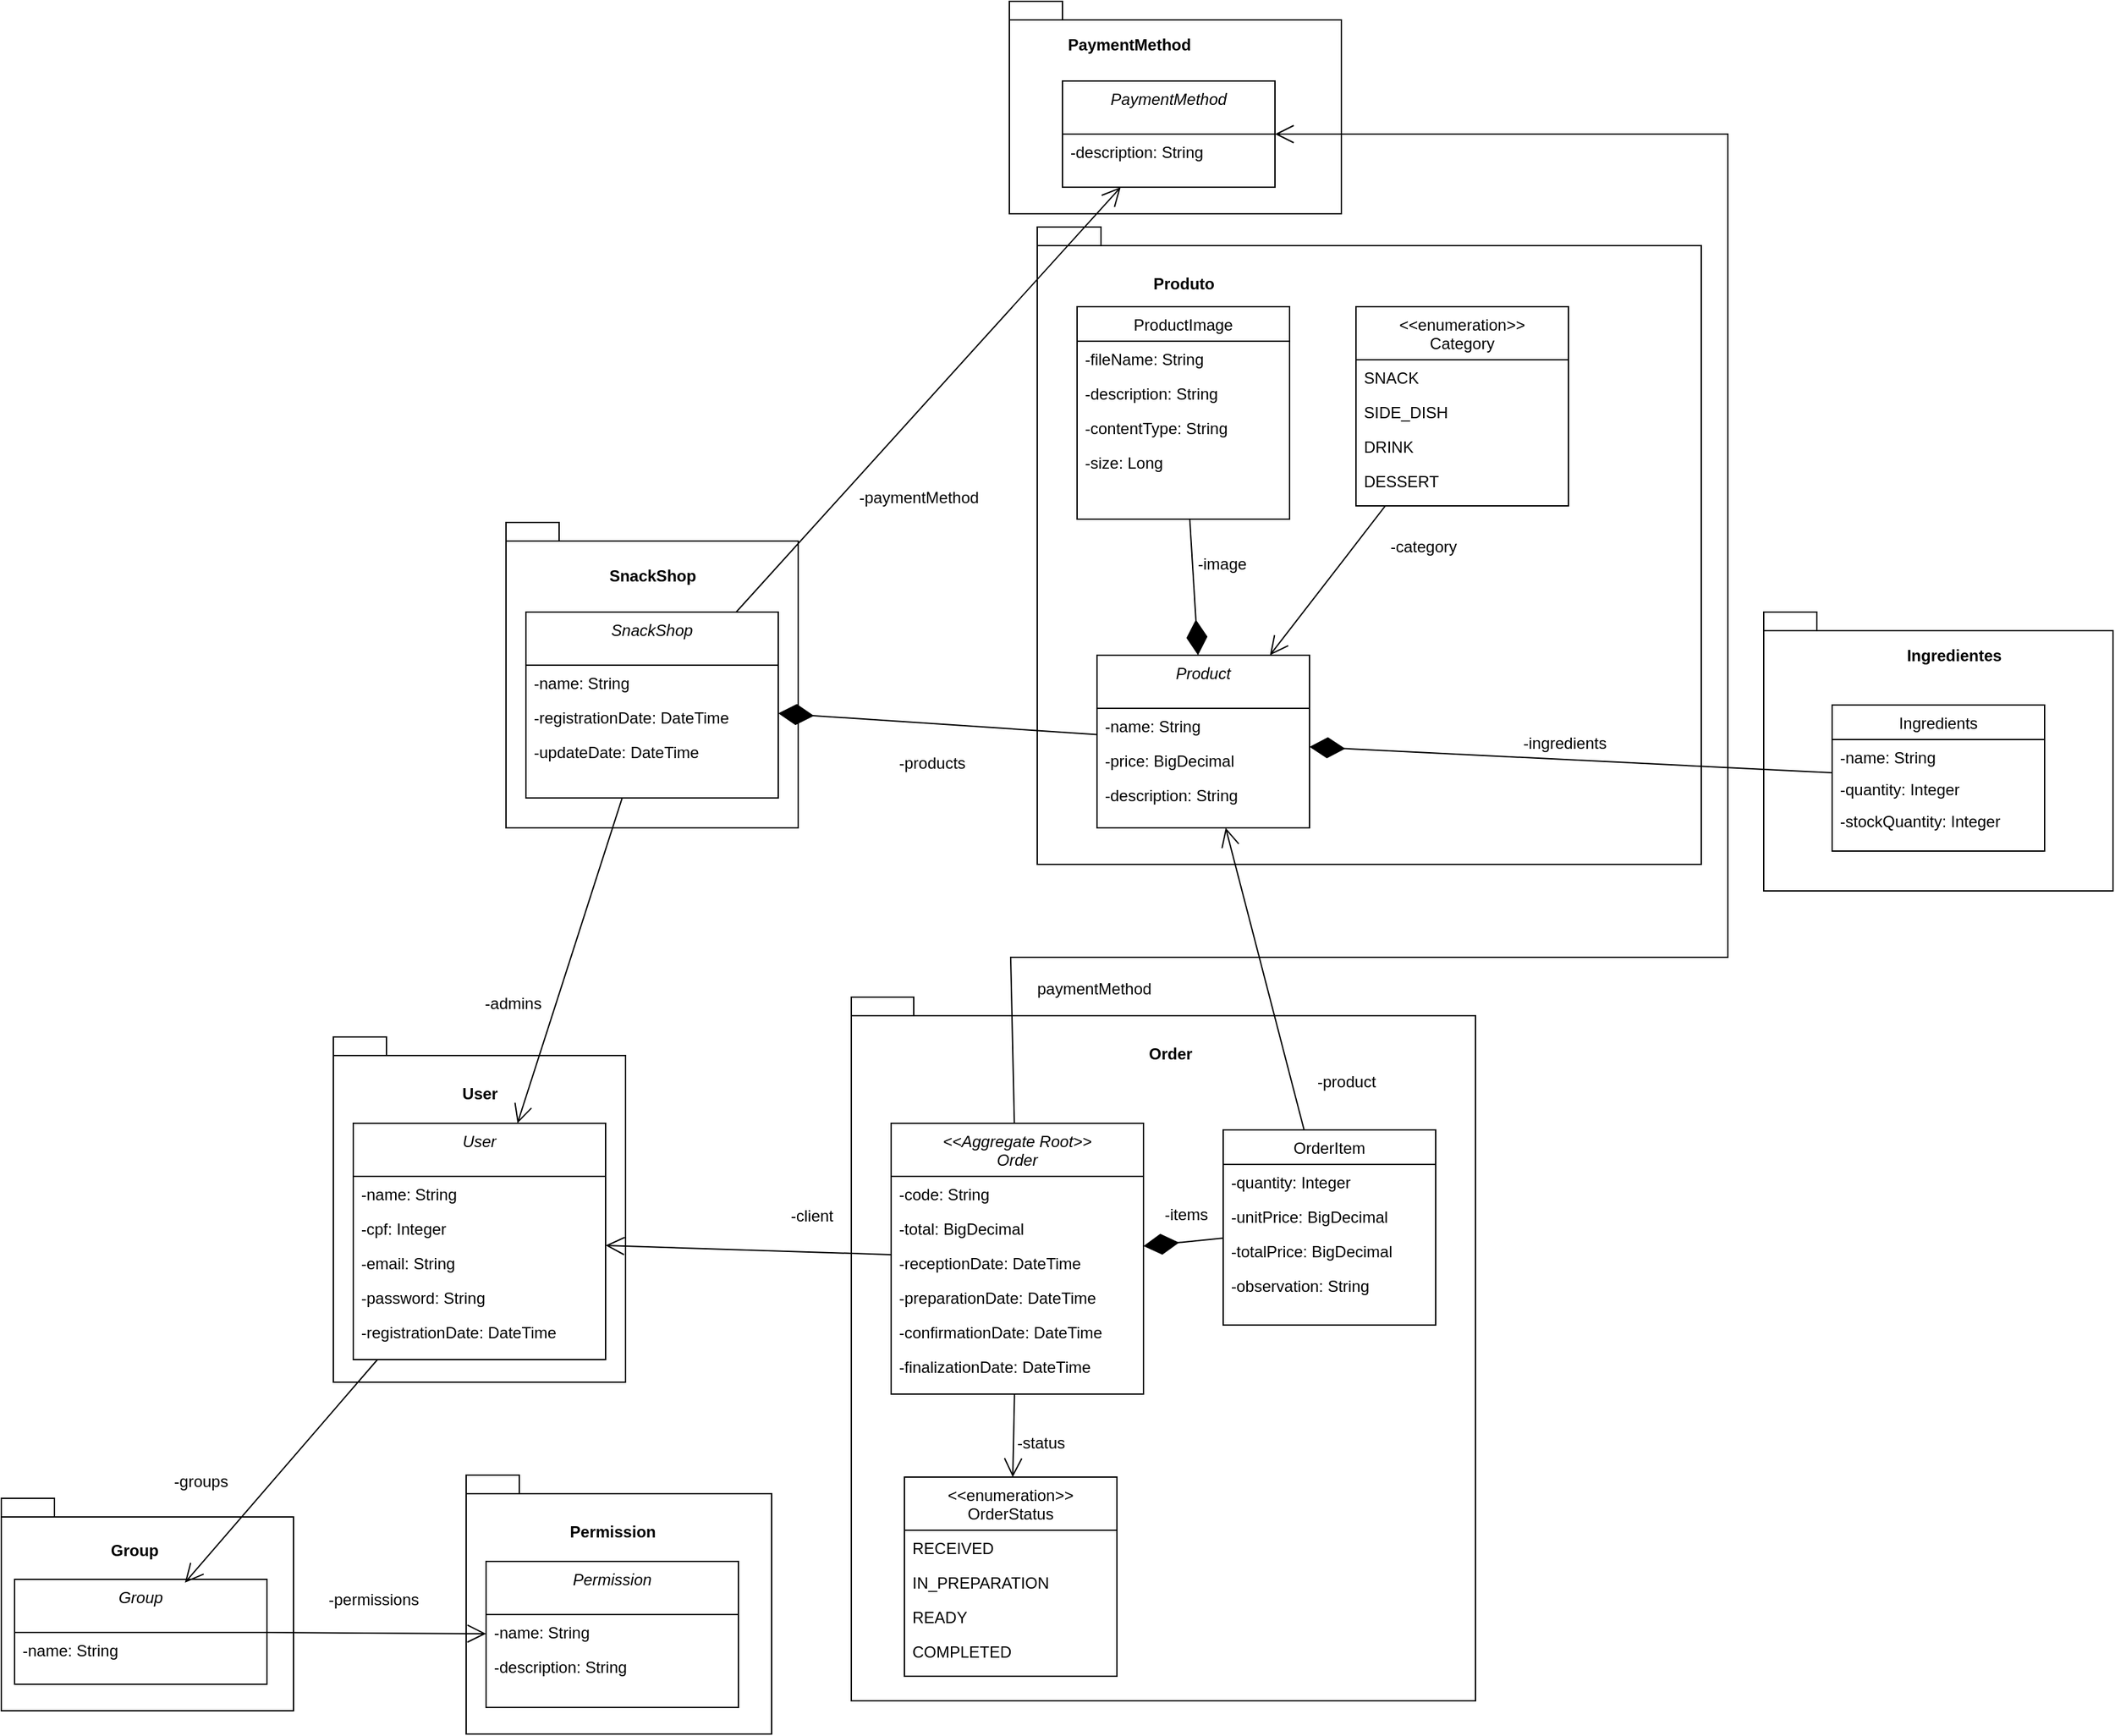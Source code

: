 <mxfile version="22.1.21" type="device">
  <diagram id="C5RBs43oDa-KdzZeNtuy" name="Page-1">
    <mxGraphModel dx="2117" dy="1790" grid="1" gridSize="10" guides="1" tooltips="1" connect="1" arrows="1" fold="1" page="1" pageScale="1" pageWidth="827" pageHeight="1169" math="0" shadow="0">
      <root>
        <mxCell id="WIyWlLk6GJQsqaUBKTNV-0" />
        <mxCell id="WIyWlLk6GJQsqaUBKTNV-1" parent="WIyWlLk6GJQsqaUBKTNV-0" />
        <mxCell id="x0yAiG2_CcA6XTzyEbxY-11" value="" style="shape=folder;fontStyle=1;spacingTop=10;tabWidth=40;tabHeight=14;tabPosition=left;html=1;whiteSpace=wrap;" parent="WIyWlLk6GJQsqaUBKTNV-1" vertex="1">
          <mxGeometry x="140" y="70" width="470" height="530" as="geometry" />
        </mxCell>
        <mxCell id="zkfFHV4jXpPFQw0GAbJ--0" value="&lt;&lt;Aggregate Root&gt;&gt;&#xa;Order" style="swimlane;fontStyle=2;align=center;verticalAlign=top;childLayout=stackLayout;horizontal=1;startSize=40;horizontalStack=0;resizeParent=1;resizeLast=0;collapsible=1;marginBottom=0;rounded=0;shadow=0;strokeWidth=1;" parent="WIyWlLk6GJQsqaUBKTNV-1" vertex="1">
          <mxGeometry x="170" y="165" width="190" height="204" as="geometry">
            <mxRectangle x="230" y="140" width="160" height="26" as="alternateBounds" />
          </mxGeometry>
        </mxCell>
        <mxCell id="zkfFHV4jXpPFQw0GAbJ--1" value="-code: String" style="text;align=left;verticalAlign=top;spacingLeft=4;spacingRight=4;overflow=hidden;rotatable=0;points=[[0,0.5],[1,0.5]];portConstraint=eastwest;" parent="zkfFHV4jXpPFQw0GAbJ--0" vertex="1">
          <mxGeometry y="40" width="190" height="26" as="geometry" />
        </mxCell>
        <mxCell id="x0yAiG2_CcA6XTzyEbxY-0" value="-total: BigDecimal" style="text;align=left;verticalAlign=top;spacingLeft=4;spacingRight=4;overflow=hidden;rotatable=0;points=[[0,0.5],[1,0.5]];portConstraint=eastwest;rounded=0;shadow=0;html=0;" parent="zkfFHV4jXpPFQw0GAbJ--0" vertex="1">
          <mxGeometry y="66" width="190" height="26" as="geometry" />
        </mxCell>
        <mxCell id="x0yAiG2_CcA6XTzyEbxY-1" value="-receptionDate: DateTime" style="text;align=left;verticalAlign=top;spacingLeft=4;spacingRight=4;overflow=hidden;rotatable=0;points=[[0,0.5],[1,0.5]];portConstraint=eastwest;rounded=0;shadow=0;html=0;" parent="zkfFHV4jXpPFQw0GAbJ--0" vertex="1">
          <mxGeometry y="92" width="190" height="26" as="geometry" />
        </mxCell>
        <mxCell id="x0yAiG2_CcA6XTzyEbxY-2" value="-preparationDate: DateTime" style="text;align=left;verticalAlign=top;spacingLeft=4;spacingRight=4;overflow=hidden;rotatable=0;points=[[0,0.5],[1,0.5]];portConstraint=eastwest;rounded=0;shadow=0;html=0;" parent="zkfFHV4jXpPFQw0GAbJ--0" vertex="1">
          <mxGeometry y="118" width="190" height="26" as="geometry" />
        </mxCell>
        <mxCell id="x0yAiG2_CcA6XTzyEbxY-3" value="-confirmationDate: DateTime" style="text;align=left;verticalAlign=top;spacingLeft=4;spacingRight=4;overflow=hidden;rotatable=0;points=[[0,0.5],[1,0.5]];portConstraint=eastwest;rounded=0;shadow=0;html=0;" parent="zkfFHV4jXpPFQw0GAbJ--0" vertex="1">
          <mxGeometry y="144" width="190" height="26" as="geometry" />
        </mxCell>
        <mxCell id="xGKGiT2bUUT4VnE1rvRf-0" value="-finalizationDate: DateTime" style="text;align=left;verticalAlign=top;spacingLeft=4;spacingRight=4;overflow=hidden;rotatable=0;points=[[0,0.5],[1,0.5]];portConstraint=eastwest;rounded=0;shadow=0;html=0;" parent="zkfFHV4jXpPFQw0GAbJ--0" vertex="1">
          <mxGeometry y="170" width="190" height="26" as="geometry" />
        </mxCell>
        <mxCell id="zkfFHV4jXpPFQw0GAbJ--6" value="&lt;&lt;enumeration&gt;&gt;&#xa;OrderStatus" style="swimlane;fontStyle=0;align=center;verticalAlign=top;childLayout=stackLayout;horizontal=1;startSize=40;horizontalStack=0;resizeParent=1;resizeLast=0;collapsible=1;marginBottom=0;rounded=0;shadow=0;strokeWidth=1;" parent="WIyWlLk6GJQsqaUBKTNV-1" vertex="1">
          <mxGeometry x="180" y="431.5" width="160" height="150" as="geometry">
            <mxRectangle x="130" y="380" width="160" height="26" as="alternateBounds" />
          </mxGeometry>
        </mxCell>
        <mxCell id="zkfFHV4jXpPFQw0GAbJ--7" value="RECEIVED" style="text;align=left;verticalAlign=top;spacingLeft=4;spacingRight=4;overflow=hidden;rotatable=0;points=[[0,0.5],[1,0.5]];portConstraint=eastwest;" parent="zkfFHV4jXpPFQw0GAbJ--6" vertex="1">
          <mxGeometry y="40" width="160" height="26" as="geometry" />
        </mxCell>
        <mxCell id="zkfFHV4jXpPFQw0GAbJ--8" value="IN_PREPARATION" style="text;align=left;verticalAlign=top;spacingLeft=4;spacingRight=4;overflow=hidden;rotatable=0;points=[[0,0.5],[1,0.5]];portConstraint=eastwest;rounded=0;shadow=0;html=0;" parent="zkfFHV4jXpPFQw0GAbJ--6" vertex="1">
          <mxGeometry y="66" width="160" height="26" as="geometry" />
        </mxCell>
        <mxCell id="x0yAiG2_CcA6XTzyEbxY-5" value="READY" style="text;align=left;verticalAlign=top;spacingLeft=4;spacingRight=4;overflow=hidden;rotatable=0;points=[[0,0.5],[1,0.5]];portConstraint=eastwest;rounded=0;shadow=0;html=0;" parent="zkfFHV4jXpPFQw0GAbJ--6" vertex="1">
          <mxGeometry y="92" width="160" height="26" as="geometry" />
        </mxCell>
        <mxCell id="x0yAiG2_CcA6XTzyEbxY-7" value="COMPLETED" style="text;align=left;verticalAlign=top;spacingLeft=4;spacingRight=4;overflow=hidden;rotatable=0;points=[[0,0.5],[1,0.5]];portConstraint=eastwest;rounded=0;shadow=0;html=0;" parent="zkfFHV4jXpPFQw0GAbJ--6" vertex="1">
          <mxGeometry y="118" width="160" height="26" as="geometry" />
        </mxCell>
        <mxCell id="zkfFHV4jXpPFQw0GAbJ--17" value="OrderItem" style="swimlane;fontStyle=0;align=center;verticalAlign=top;childLayout=stackLayout;horizontal=1;startSize=26;horizontalStack=0;resizeParent=1;resizeLast=0;collapsible=1;marginBottom=0;rounded=0;shadow=0;strokeWidth=1;" parent="WIyWlLk6GJQsqaUBKTNV-1" vertex="1">
          <mxGeometry x="420" y="170" width="160" height="147" as="geometry">
            <mxRectangle x="550" y="140" width="160" height="26" as="alternateBounds" />
          </mxGeometry>
        </mxCell>
        <mxCell id="zkfFHV4jXpPFQw0GAbJ--18" value="-quantity: Integer" style="text;align=left;verticalAlign=top;spacingLeft=4;spacingRight=4;overflow=hidden;rotatable=0;points=[[0,0.5],[1,0.5]];portConstraint=eastwest;" parent="zkfFHV4jXpPFQw0GAbJ--17" vertex="1">
          <mxGeometry y="26" width="160" height="26" as="geometry" />
        </mxCell>
        <mxCell id="zkfFHV4jXpPFQw0GAbJ--19" value="-unitPrice: BigDecimal" style="text;align=left;verticalAlign=top;spacingLeft=4;spacingRight=4;overflow=hidden;rotatable=0;points=[[0,0.5],[1,0.5]];portConstraint=eastwest;rounded=0;shadow=0;html=0;" parent="zkfFHV4jXpPFQw0GAbJ--17" vertex="1">
          <mxGeometry y="52" width="160" height="26" as="geometry" />
        </mxCell>
        <mxCell id="zkfFHV4jXpPFQw0GAbJ--20" value="-totalPrice: BigDecimal" style="text;align=left;verticalAlign=top;spacingLeft=4;spacingRight=4;overflow=hidden;rotatable=0;points=[[0,0.5],[1,0.5]];portConstraint=eastwest;rounded=0;shadow=0;html=0;" parent="zkfFHV4jXpPFQw0GAbJ--17" vertex="1">
          <mxGeometry y="78" width="160" height="26" as="geometry" />
        </mxCell>
        <mxCell id="zkfFHV4jXpPFQw0GAbJ--22" value="-observation: String" style="text;align=left;verticalAlign=top;spacingLeft=4;spacingRight=4;overflow=hidden;rotatable=0;points=[[0,0.5],[1,0.5]];portConstraint=eastwest;rounded=0;shadow=0;html=0;" parent="zkfFHV4jXpPFQw0GAbJ--17" vertex="1">
          <mxGeometry y="104" width="160" height="26" as="geometry" />
        </mxCell>
        <mxCell id="x0yAiG2_CcA6XTzyEbxY-8" value="" style="endArrow=diamondThin;endFill=1;endSize=24;html=1;rounded=0;" parent="WIyWlLk6GJQsqaUBKTNV-1" source="zkfFHV4jXpPFQw0GAbJ--17" target="zkfFHV4jXpPFQw0GAbJ--0" edge="1">
          <mxGeometry width="160" relative="1" as="geometry">
            <mxPoint x="270" y="50" as="sourcePoint" />
            <mxPoint x="430" y="50" as="targetPoint" />
          </mxGeometry>
        </mxCell>
        <mxCell id="x0yAiG2_CcA6XTzyEbxY-10" value="-items" style="text;strokeColor=none;fillColor=none;align=left;verticalAlign=top;spacingLeft=4;spacingRight=4;overflow=hidden;rotatable=0;points=[[0,0.5],[1,0.5]];portConstraint=eastwest;whiteSpace=wrap;html=1;" parent="WIyWlLk6GJQsqaUBKTNV-1" vertex="1">
          <mxGeometry x="370" y="220" width="50" height="26" as="geometry" />
        </mxCell>
        <mxCell id="x0yAiG2_CcA6XTzyEbxY-14" value="Order" style="text;align=center;fontStyle=1;verticalAlign=middle;spacingLeft=3;spacingRight=3;strokeColor=none;rotatable=0;points=[[0,0.5],[1,0.5]];portConstraint=eastwest;html=1;" parent="WIyWlLk6GJQsqaUBKTNV-1" vertex="1">
          <mxGeometry x="340" y="100" width="80" height="26" as="geometry" />
        </mxCell>
        <mxCell id="x0yAiG2_CcA6XTzyEbxY-15" value="" style="endArrow=open;endFill=1;endSize=12;html=1;rounded=0;" parent="WIyWlLk6GJQsqaUBKTNV-1" source="zkfFHV4jXpPFQw0GAbJ--0" target="zkfFHV4jXpPFQw0GAbJ--6" edge="1">
          <mxGeometry width="160" relative="1" as="geometry">
            <mxPoint x="350" y="450" as="sourcePoint" />
            <mxPoint x="510" y="450" as="targetPoint" />
          </mxGeometry>
        </mxCell>
        <mxCell id="x0yAiG2_CcA6XTzyEbxY-16" value="-status" style="text;strokeColor=none;fillColor=none;align=left;verticalAlign=top;spacingLeft=4;spacingRight=4;overflow=hidden;rotatable=0;points=[[0,0.5],[1,0.5]];portConstraint=eastwest;whiteSpace=wrap;html=1;" parent="WIyWlLk6GJQsqaUBKTNV-1" vertex="1">
          <mxGeometry x="259" y="391.5" width="50" height="26" as="geometry" />
        </mxCell>
        <mxCell id="x0yAiG2_CcA6XTzyEbxY-17" value="" style="shape=folder;fontStyle=1;spacingTop=10;tabWidth=40;tabHeight=14;tabPosition=left;html=1;whiteSpace=wrap;" parent="WIyWlLk6GJQsqaUBKTNV-1" vertex="1">
          <mxGeometry x="280" y="-510" width="500" height="480" as="geometry" />
        </mxCell>
        <mxCell id="x0yAiG2_CcA6XTzyEbxY-18" value="Product" style="swimlane;fontStyle=2;align=center;verticalAlign=top;childLayout=stackLayout;horizontal=1;startSize=40;horizontalStack=0;resizeParent=1;resizeLast=0;collapsible=1;marginBottom=0;rounded=0;shadow=0;strokeWidth=1;" parent="WIyWlLk6GJQsqaUBKTNV-1" vertex="1">
          <mxGeometry x="325" y="-187.5" width="160" height="130" as="geometry">
            <mxRectangle x="230" y="140" width="160" height="26" as="alternateBounds" />
          </mxGeometry>
        </mxCell>
        <mxCell id="x0yAiG2_CcA6XTzyEbxY-19" value="-name: String" style="text;align=left;verticalAlign=top;spacingLeft=4;spacingRight=4;overflow=hidden;rotatable=0;points=[[0,0.5],[1,0.5]];portConstraint=eastwest;" parent="x0yAiG2_CcA6XTzyEbxY-18" vertex="1">
          <mxGeometry y="40" width="160" height="26" as="geometry" />
        </mxCell>
        <mxCell id="x0yAiG2_CcA6XTzyEbxY-21" value="-price: BigDecimal" style="text;align=left;verticalAlign=top;spacingLeft=4;spacingRight=4;overflow=hidden;rotatable=0;points=[[0,0.5],[1,0.5]];portConstraint=eastwest;rounded=0;shadow=0;html=0;" parent="x0yAiG2_CcA6XTzyEbxY-18" vertex="1">
          <mxGeometry y="66" width="160" height="26" as="geometry" />
        </mxCell>
        <mxCell id="x0yAiG2_CcA6XTzyEbxY-20" value="-description: String" style="text;align=left;verticalAlign=top;spacingLeft=4;spacingRight=4;overflow=hidden;rotatable=0;points=[[0,0.5],[1,0.5]];portConstraint=eastwest;rounded=0;shadow=0;html=0;" parent="x0yAiG2_CcA6XTzyEbxY-18" vertex="1">
          <mxGeometry y="92" width="160" height="26" as="geometry" />
        </mxCell>
        <mxCell id="x0yAiG2_CcA6XTzyEbxY-33" value="ProductImage" style="swimlane;fontStyle=0;align=center;verticalAlign=top;childLayout=stackLayout;horizontal=1;startSize=26;horizontalStack=0;resizeParent=1;resizeLast=0;collapsible=1;marginBottom=0;rounded=0;shadow=0;strokeWidth=1;" parent="WIyWlLk6GJQsqaUBKTNV-1" vertex="1">
          <mxGeometry x="310" y="-450" width="160" height="160" as="geometry">
            <mxRectangle x="550" y="140" width="160" height="26" as="alternateBounds" />
          </mxGeometry>
        </mxCell>
        <mxCell id="x0yAiG2_CcA6XTzyEbxY-34" value="-fileName: String" style="text;align=left;verticalAlign=top;spacingLeft=4;spacingRight=4;overflow=hidden;rotatable=0;points=[[0,0.5],[1,0.5]];portConstraint=eastwest;" parent="x0yAiG2_CcA6XTzyEbxY-33" vertex="1">
          <mxGeometry y="26" width="160" height="26" as="geometry" />
        </mxCell>
        <mxCell id="x0yAiG2_CcA6XTzyEbxY-35" value="-description: String" style="text;align=left;verticalAlign=top;spacingLeft=4;spacingRight=4;overflow=hidden;rotatable=0;points=[[0,0.5],[1,0.5]];portConstraint=eastwest;rounded=0;shadow=0;html=0;" parent="x0yAiG2_CcA6XTzyEbxY-33" vertex="1">
          <mxGeometry y="52" width="160" height="26" as="geometry" />
        </mxCell>
        <mxCell id="x0yAiG2_CcA6XTzyEbxY-36" value="-contentType: String" style="text;align=left;verticalAlign=top;spacingLeft=4;spacingRight=4;overflow=hidden;rotatable=0;points=[[0,0.5],[1,0.5]];portConstraint=eastwest;rounded=0;shadow=0;html=0;" parent="x0yAiG2_CcA6XTzyEbxY-33" vertex="1">
          <mxGeometry y="78" width="160" height="26" as="geometry" />
        </mxCell>
        <mxCell id="x0yAiG2_CcA6XTzyEbxY-37" value="-size: Long" style="text;align=left;verticalAlign=top;spacingLeft=4;spacingRight=4;overflow=hidden;rotatable=0;points=[[0,0.5],[1,0.5]];portConstraint=eastwest;rounded=0;shadow=0;html=0;" parent="x0yAiG2_CcA6XTzyEbxY-33" vertex="1">
          <mxGeometry y="104" width="160" height="26" as="geometry" />
        </mxCell>
        <mxCell id="x0yAiG2_CcA6XTzyEbxY-40" value="" style="endArrow=diamondThin;endFill=1;endSize=24;html=1;rounded=0;" parent="WIyWlLk6GJQsqaUBKTNV-1" source="x0yAiG2_CcA6XTzyEbxY-33" target="x0yAiG2_CcA6XTzyEbxY-18" edge="1">
          <mxGeometry width="160" relative="1" as="geometry">
            <mxPoint x="436" y="-510" as="sourcePoint" />
            <mxPoint x="596" y="-510" as="targetPoint" />
          </mxGeometry>
        </mxCell>
        <mxCell id="x0yAiG2_CcA6XTzyEbxY-41" value="-image" style="text;strokeColor=none;fillColor=none;align=left;verticalAlign=top;spacingLeft=4;spacingRight=4;overflow=hidden;rotatable=0;points=[[0,0.5],[1,0.5]];portConstraint=eastwest;whiteSpace=wrap;html=1;" parent="WIyWlLk6GJQsqaUBKTNV-1" vertex="1">
          <mxGeometry x="395" y="-270" width="50" height="26" as="geometry" />
        </mxCell>
        <mxCell id="x0yAiG2_CcA6XTzyEbxY-42" value="Produto" style="text;align=center;fontStyle=1;verticalAlign=middle;spacingLeft=3;spacingRight=3;strokeColor=none;rotatable=0;points=[[0,0.5],[1,0.5]];portConstraint=eastwest;html=1;" parent="WIyWlLk6GJQsqaUBKTNV-1" vertex="1">
          <mxGeometry x="350" y="-480" width="80" height="26" as="geometry" />
        </mxCell>
        <mxCell id="x0yAiG2_CcA6XTzyEbxY-47" value="" style="shape=folder;fontStyle=1;spacingTop=10;tabWidth=40;tabHeight=14;tabPosition=left;html=1;whiteSpace=wrap;" parent="WIyWlLk6GJQsqaUBKTNV-1" vertex="1">
          <mxGeometry x="259" y="-680" width="250" height="160" as="geometry" />
        </mxCell>
        <mxCell id="x0yAiG2_CcA6XTzyEbxY-48" value="PaymentMethod" style="swimlane;fontStyle=2;align=center;verticalAlign=top;childLayout=stackLayout;horizontal=1;startSize=40;horizontalStack=0;resizeParent=1;resizeLast=0;collapsible=1;marginBottom=0;rounded=0;shadow=0;strokeWidth=1;" parent="WIyWlLk6GJQsqaUBKTNV-1" vertex="1">
          <mxGeometry x="299" y="-620" width="160" height="80" as="geometry">
            <mxRectangle x="230" y="140" width="160" height="26" as="alternateBounds" />
          </mxGeometry>
        </mxCell>
        <mxCell id="x0yAiG2_CcA6XTzyEbxY-49" value="-description: String" style="text;align=left;verticalAlign=top;spacingLeft=4;spacingRight=4;overflow=hidden;rotatable=0;points=[[0,0.5],[1,0.5]];portConstraint=eastwest;" parent="x0yAiG2_CcA6XTzyEbxY-48" vertex="1">
          <mxGeometry y="40" width="160" height="26" as="geometry" />
        </mxCell>
        <mxCell id="x0yAiG2_CcA6XTzyEbxY-62" value="PaymentMethod" style="text;align=center;fontStyle=1;verticalAlign=middle;spacingLeft=3;spacingRight=3;strokeColor=none;rotatable=0;points=[[0,0.5],[1,0.5]];portConstraint=eastwest;html=1;" parent="WIyWlLk6GJQsqaUBKTNV-1" vertex="1">
          <mxGeometry x="309" y="-660" width="80" height="26" as="geometry" />
        </mxCell>
        <mxCell id="x0yAiG2_CcA6XTzyEbxY-63" value="" style="endArrow=open;endFill=1;endSize=12;html=1;rounded=0;" parent="WIyWlLk6GJQsqaUBKTNV-1" source="zkfFHV4jXpPFQw0GAbJ--0" target="x0yAiG2_CcA6XTzyEbxY-48" edge="1">
          <mxGeometry width="160" relative="1" as="geometry">
            <mxPoint x="269" y="386" as="sourcePoint" />
            <mxPoint x="270" y="490" as="targetPoint" />
            <Array as="points">
              <mxPoint x="260" y="40" />
              <mxPoint x="800" y="40" />
              <mxPoint x="800" y="-580" />
            </Array>
          </mxGeometry>
        </mxCell>
        <mxCell id="x0yAiG2_CcA6XTzyEbxY-64" value="" style="endArrow=open;endFill=1;endSize=12;html=1;rounded=0;" parent="WIyWlLk6GJQsqaUBKTNV-1" source="zkfFHV4jXpPFQw0GAbJ--17" target="x0yAiG2_CcA6XTzyEbxY-18" edge="1">
          <mxGeometry width="160" relative="1" as="geometry">
            <mxPoint x="269" y="386" as="sourcePoint" />
            <mxPoint x="270" y="490" as="targetPoint" />
          </mxGeometry>
        </mxCell>
        <mxCell id="x0yAiG2_CcA6XTzyEbxY-117" value="" style="shape=folder;fontStyle=1;spacingTop=10;tabWidth=40;tabHeight=14;tabPosition=left;html=1;whiteSpace=wrap;" parent="WIyWlLk6GJQsqaUBKTNV-1" vertex="1">
          <mxGeometry x="-250" y="100" width="220" height="260" as="geometry" />
        </mxCell>
        <mxCell id="x0yAiG2_CcA6XTzyEbxY-118" value="User" style="swimlane;fontStyle=2;align=center;verticalAlign=top;childLayout=stackLayout;horizontal=1;startSize=40;horizontalStack=0;resizeParent=1;resizeLast=0;collapsible=1;marginBottom=0;rounded=0;shadow=0;strokeWidth=1;" parent="WIyWlLk6GJQsqaUBKTNV-1" vertex="1">
          <mxGeometry x="-235" y="165" width="190" height="178" as="geometry">
            <mxRectangle x="230" y="140" width="160" height="26" as="alternateBounds" />
          </mxGeometry>
        </mxCell>
        <mxCell id="x0yAiG2_CcA6XTzyEbxY-197" value="-name: String" style="text;align=left;verticalAlign=top;spacingLeft=4;spacingRight=4;overflow=hidden;rotatable=0;points=[[0,0.5],[1,0.5]];portConstraint=eastwest;" parent="x0yAiG2_CcA6XTzyEbxY-118" vertex="1">
          <mxGeometry y="40" width="190" height="26" as="geometry" />
        </mxCell>
        <mxCell id="x0yAiG2_CcA6XTzyEbxY-119" value="-cpf: Integer" style="text;align=left;verticalAlign=top;spacingLeft=4;spacingRight=4;overflow=hidden;rotatable=0;points=[[0,0.5],[1,0.5]];portConstraint=eastwest;" parent="x0yAiG2_CcA6XTzyEbxY-118" vertex="1">
          <mxGeometry y="66" width="190" height="26" as="geometry" />
        </mxCell>
        <mxCell id="x0yAiG2_CcA6XTzyEbxY-120" value="-email: String" style="text;align=left;verticalAlign=top;spacingLeft=4;spacingRight=4;overflow=hidden;rotatable=0;points=[[0,0.5],[1,0.5]];portConstraint=eastwest;rounded=0;shadow=0;html=0;" parent="x0yAiG2_CcA6XTzyEbxY-118" vertex="1">
          <mxGeometry y="92" width="190" height="26" as="geometry" />
        </mxCell>
        <mxCell id="x0yAiG2_CcA6XTzyEbxY-121" value="-password: String" style="text;align=left;verticalAlign=top;spacingLeft=4;spacingRight=4;overflow=hidden;rotatable=0;points=[[0,0.5],[1,0.5]];portConstraint=eastwest;rounded=0;shadow=0;html=0;" parent="x0yAiG2_CcA6XTzyEbxY-118" vertex="1">
          <mxGeometry y="118" width="190" height="26" as="geometry" />
        </mxCell>
        <mxCell id="x0yAiG2_CcA6XTzyEbxY-122" value="-registrationDate: DateTime" style="text;align=left;verticalAlign=top;spacingLeft=4;spacingRight=4;overflow=hidden;rotatable=0;points=[[0,0.5],[1,0.5]];portConstraint=eastwest;rounded=0;shadow=0;html=0;" parent="x0yAiG2_CcA6XTzyEbxY-118" vertex="1">
          <mxGeometry y="144" width="190" height="26" as="geometry" />
        </mxCell>
        <mxCell id="x0yAiG2_CcA6XTzyEbxY-141" value="User" style="text;align=center;fontStyle=1;verticalAlign=middle;spacingLeft=3;spacingRight=3;strokeColor=none;rotatable=0;points=[[0,0.5],[1,0.5]];portConstraint=eastwest;html=1;" parent="WIyWlLk6GJQsqaUBKTNV-1" vertex="1">
          <mxGeometry x="-180" y="130" width="80" height="26" as="geometry" />
        </mxCell>
        <mxCell id="x0yAiG2_CcA6XTzyEbxY-144" value="" style="shape=folder;fontStyle=1;spacingTop=10;tabWidth=40;tabHeight=14;tabPosition=left;html=1;whiteSpace=wrap;" parent="WIyWlLk6GJQsqaUBKTNV-1" vertex="1">
          <mxGeometry x="-500" y="447.5" width="220" height="160" as="geometry" />
        </mxCell>
        <mxCell id="x0yAiG2_CcA6XTzyEbxY-145" value="Group" style="swimlane;fontStyle=2;align=center;verticalAlign=top;childLayout=stackLayout;horizontal=1;startSize=40;horizontalStack=0;resizeParent=1;resizeLast=0;collapsible=1;marginBottom=0;rounded=0;shadow=0;strokeWidth=1;" parent="WIyWlLk6GJQsqaUBKTNV-1" vertex="1">
          <mxGeometry x="-490" y="508.5" width="190" height="79" as="geometry">
            <mxRectangle x="230" y="140" width="160" height="26" as="alternateBounds" />
          </mxGeometry>
        </mxCell>
        <mxCell id="x0yAiG2_CcA6XTzyEbxY-146" value="-name: String" style="text;align=left;verticalAlign=top;spacingLeft=4;spacingRight=4;overflow=hidden;rotatable=0;points=[[0,0.5],[1,0.5]];portConstraint=eastwest;" parent="x0yAiG2_CcA6XTzyEbxY-145" vertex="1">
          <mxGeometry y="40" width="190" height="26" as="geometry" />
        </mxCell>
        <mxCell id="x0yAiG2_CcA6XTzyEbxY-151" value="Group" style="text;align=center;fontStyle=1;verticalAlign=middle;spacingLeft=3;spacingRight=3;strokeColor=none;rotatable=0;points=[[0,0.5],[1,0.5]];portConstraint=eastwest;html=1;" parent="WIyWlLk6GJQsqaUBKTNV-1" vertex="1">
          <mxGeometry x="-440" y="473.5" width="80" height="26" as="geometry" />
        </mxCell>
        <mxCell id="x0yAiG2_CcA6XTzyEbxY-152" value="" style="shape=folder;fontStyle=1;spacingTop=10;tabWidth=40;tabHeight=14;tabPosition=left;html=1;whiteSpace=wrap;" parent="WIyWlLk6GJQsqaUBKTNV-1" vertex="1">
          <mxGeometry x="-150" y="430" width="230" height="195" as="geometry" />
        </mxCell>
        <mxCell id="x0yAiG2_CcA6XTzyEbxY-153" value="Permission" style="swimlane;fontStyle=2;align=center;verticalAlign=top;childLayout=stackLayout;horizontal=1;startSize=40;horizontalStack=0;resizeParent=1;resizeLast=0;collapsible=1;marginBottom=0;rounded=0;shadow=0;strokeWidth=1;" parent="WIyWlLk6GJQsqaUBKTNV-1" vertex="1">
          <mxGeometry x="-135" y="495" width="190" height="110" as="geometry">
            <mxRectangle x="230" y="140" width="160" height="26" as="alternateBounds" />
          </mxGeometry>
        </mxCell>
        <mxCell id="x0yAiG2_CcA6XTzyEbxY-154" value="-name: String" style="text;align=left;verticalAlign=top;spacingLeft=4;spacingRight=4;overflow=hidden;rotatable=0;points=[[0,0.5],[1,0.5]];portConstraint=eastwest;" parent="x0yAiG2_CcA6XTzyEbxY-153" vertex="1">
          <mxGeometry y="40" width="190" height="26" as="geometry" />
        </mxCell>
        <mxCell id="x0yAiG2_CcA6XTzyEbxY-155" value="-description: String" style="text;align=left;verticalAlign=top;spacingLeft=4;spacingRight=4;overflow=hidden;rotatable=0;points=[[0,0.5],[1,0.5]];portConstraint=eastwest;rounded=0;shadow=0;html=0;" parent="x0yAiG2_CcA6XTzyEbxY-153" vertex="1">
          <mxGeometry y="66" width="190" height="26" as="geometry" />
        </mxCell>
        <mxCell id="x0yAiG2_CcA6XTzyEbxY-159" value="Permission" style="text;align=center;fontStyle=1;verticalAlign=middle;spacingLeft=3;spacingRight=3;strokeColor=none;rotatable=0;points=[[0,0.5],[1,0.5]];portConstraint=eastwest;html=1;" parent="WIyWlLk6GJQsqaUBKTNV-1" vertex="1">
          <mxGeometry x="-80" y="460" width="80" height="26" as="geometry" />
        </mxCell>
        <mxCell id="x0yAiG2_CcA6XTzyEbxY-160" value="" style="endArrow=open;endFill=1;endSize=12;html=1;rounded=0;entryX=0.675;entryY=0.032;entryDx=0;entryDy=0;entryPerimeter=0;" parent="WIyWlLk6GJQsqaUBKTNV-1" source="x0yAiG2_CcA6XTzyEbxY-118" target="x0yAiG2_CcA6XTzyEbxY-145" edge="1">
          <mxGeometry width="160" relative="1" as="geometry">
            <mxPoint x="-380" y="440" as="sourcePoint" />
            <mxPoint x="-220" y="440" as="targetPoint" />
          </mxGeometry>
        </mxCell>
        <mxCell id="x0yAiG2_CcA6XTzyEbxY-161" value="" style="endArrow=open;endFill=1;endSize=12;html=1;rounded=0;" parent="WIyWlLk6GJQsqaUBKTNV-1" source="x0yAiG2_CcA6XTzyEbxY-145" target="x0yAiG2_CcA6XTzyEbxY-153" edge="1">
          <mxGeometry width="160" relative="1" as="geometry">
            <mxPoint x="-378" y="315" as="sourcePoint" />
            <mxPoint x="-472" y="526" as="targetPoint" />
          </mxGeometry>
        </mxCell>
        <mxCell id="x0yAiG2_CcA6XTzyEbxY-162" value="" style="endArrow=open;endFill=1;endSize=12;html=1;rounded=0;" parent="WIyWlLk6GJQsqaUBKTNV-1" source="zkfFHV4jXpPFQw0GAbJ--0" target="x0yAiG2_CcA6XTzyEbxY-118" edge="1">
          <mxGeometry width="160" relative="1" as="geometry">
            <mxPoint x="-458" y="315" as="sourcePoint" />
            <mxPoint x="-552" y="526" as="targetPoint" />
          </mxGeometry>
        </mxCell>
        <mxCell id="x0yAiG2_CcA6XTzyEbxY-163" value="-client" style="text;html=1;align=center;verticalAlign=middle;resizable=0;points=[];autosize=1;strokeColor=none;fillColor=none;" parent="WIyWlLk6GJQsqaUBKTNV-1" vertex="1">
          <mxGeometry x="80" y="220" width="60" height="30" as="geometry" />
        </mxCell>
        <mxCell id="x0yAiG2_CcA6XTzyEbxY-164" value="-groups" style="text;html=1;align=center;verticalAlign=middle;resizable=0;points=[];autosize=1;strokeColor=none;fillColor=none;" parent="WIyWlLk6GJQsqaUBKTNV-1" vertex="1">
          <mxGeometry x="-380" y="420" width="60" height="30" as="geometry" />
        </mxCell>
        <mxCell id="x0yAiG2_CcA6XTzyEbxY-165" value="-permissions" style="text;html=1;align=center;verticalAlign=middle;resizable=0;points=[];autosize=1;strokeColor=none;fillColor=none;" parent="WIyWlLk6GJQsqaUBKTNV-1" vertex="1">
          <mxGeometry x="-265" y="508.5" width="90" height="30" as="geometry" />
        </mxCell>
        <mxCell id="x0yAiG2_CcA6XTzyEbxY-178" value="" style="shape=folder;fontStyle=1;spacingTop=10;tabWidth=40;tabHeight=14;tabPosition=left;html=1;whiteSpace=wrap;" parent="WIyWlLk6GJQsqaUBKTNV-1" vertex="1">
          <mxGeometry x="-120" y="-287.5" width="220" height="230" as="geometry" />
        </mxCell>
        <mxCell id="x0yAiG2_CcA6XTzyEbxY-179" value="SnackShop" style="swimlane;fontStyle=2;align=center;verticalAlign=top;childLayout=stackLayout;horizontal=1;startSize=40;horizontalStack=0;resizeParent=1;resizeLast=0;collapsible=1;marginBottom=0;rounded=0;shadow=0;strokeWidth=1;" parent="WIyWlLk6GJQsqaUBKTNV-1" vertex="1">
          <mxGeometry x="-105" y="-220" width="190" height="140" as="geometry">
            <mxRectangle x="230" y="140" width="160" height="26" as="alternateBounds" />
          </mxGeometry>
        </mxCell>
        <mxCell id="x0yAiG2_CcA6XTzyEbxY-180" value="-name: String" style="text;align=left;verticalAlign=top;spacingLeft=4;spacingRight=4;overflow=hidden;rotatable=0;points=[[0,0.5],[1,0.5]];portConstraint=eastwest;" parent="x0yAiG2_CcA6XTzyEbxY-179" vertex="1">
          <mxGeometry y="40" width="190" height="26" as="geometry" />
        </mxCell>
        <mxCell id="x0yAiG2_CcA6XTzyEbxY-187" value="-registrationDate: DateTime" style="text;align=left;verticalAlign=top;spacingLeft=4;spacingRight=4;overflow=hidden;rotatable=0;points=[[0,0.5],[1,0.5]];portConstraint=eastwest;rounded=0;shadow=0;html=0;" parent="x0yAiG2_CcA6XTzyEbxY-179" vertex="1">
          <mxGeometry y="66" width="190" height="26" as="geometry" />
        </mxCell>
        <mxCell id="x0yAiG2_CcA6XTzyEbxY-188" value="-updateDate: DateTime" style="text;align=left;verticalAlign=top;spacingLeft=4;spacingRight=4;overflow=hidden;rotatable=0;points=[[0,0.5],[1,0.5]];portConstraint=eastwest;rounded=0;shadow=0;html=0;" parent="x0yAiG2_CcA6XTzyEbxY-179" vertex="1">
          <mxGeometry y="92" width="190" height="26" as="geometry" />
        </mxCell>
        <mxCell id="x0yAiG2_CcA6XTzyEbxY-185" value="SnackShop" style="text;align=center;fontStyle=1;verticalAlign=middle;spacingLeft=3;spacingRight=3;strokeColor=none;rotatable=0;points=[[0,0.5],[1,0.5]];portConstraint=eastwest;html=1;" parent="WIyWlLk6GJQsqaUBKTNV-1" vertex="1">
          <mxGeometry x="-50" y="-260" width="80" height="26" as="geometry" />
        </mxCell>
        <mxCell id="x0yAiG2_CcA6XTzyEbxY-189" value="" style="endArrow=diamondThin;endFill=1;endSize=24;html=1;rounded=0;" parent="WIyWlLk6GJQsqaUBKTNV-1" source="x0yAiG2_CcA6XTzyEbxY-18" target="x0yAiG2_CcA6XTzyEbxY-179" edge="1">
          <mxGeometry width="160" relative="1" as="geometry">
            <mxPoint x="410" y="-190" as="sourcePoint" />
            <mxPoint x="410" y="-110" as="targetPoint" />
          </mxGeometry>
        </mxCell>
        <mxCell id="x0yAiG2_CcA6XTzyEbxY-190" value="-products" style="text;strokeColor=none;fillColor=none;align=left;verticalAlign=top;spacingLeft=4;spacingRight=4;overflow=hidden;rotatable=0;points=[[0,0.5],[1,0.5]];portConstraint=eastwest;whiteSpace=wrap;html=1;" parent="WIyWlLk6GJQsqaUBKTNV-1" vertex="1">
          <mxGeometry x="170" y="-120" width="80" height="26" as="geometry" />
        </mxCell>
        <mxCell id="x0yAiG2_CcA6XTzyEbxY-195" value="" style="endArrow=open;endFill=1;endSize=12;html=1;rounded=0;" parent="WIyWlLk6GJQsqaUBKTNV-1" source="x0yAiG2_CcA6XTzyEbxY-179" target="x0yAiG2_CcA6XTzyEbxY-48" edge="1">
          <mxGeometry width="160" relative="1" as="geometry">
            <mxPoint x="191" y="200" as="sourcePoint" />
            <mxPoint x="63" y="-10" as="targetPoint" />
          </mxGeometry>
        </mxCell>
        <mxCell id="x0yAiG2_CcA6XTzyEbxY-196" value="-paymentMethod" style="text;strokeColor=none;fillColor=none;align=left;verticalAlign=top;spacingLeft=4;spacingRight=4;overflow=hidden;rotatable=0;points=[[0,0.5],[1,0.5]];portConstraint=eastwest;whiteSpace=wrap;html=1;" parent="WIyWlLk6GJQsqaUBKTNV-1" vertex="1">
          <mxGeometry x="140" y="-320" width="140" height="50" as="geometry" />
        </mxCell>
        <mxCell id="x0yAiG2_CcA6XTzyEbxY-206" value="&lt;&lt;enumeration&gt;&gt;&#xa;Category" style="swimlane;fontStyle=0;align=center;verticalAlign=top;childLayout=stackLayout;horizontal=1;startSize=40;horizontalStack=0;resizeParent=1;resizeLast=0;collapsible=1;marginBottom=0;rounded=0;shadow=0;strokeWidth=1;" parent="WIyWlLk6GJQsqaUBKTNV-1" vertex="1">
          <mxGeometry x="520" y="-450" width="160" height="150" as="geometry">
            <mxRectangle x="130" y="380" width="160" height="26" as="alternateBounds" />
          </mxGeometry>
        </mxCell>
        <mxCell id="x0yAiG2_CcA6XTzyEbxY-207" value="SNACK" style="text;align=left;verticalAlign=top;spacingLeft=4;spacingRight=4;overflow=hidden;rotatable=0;points=[[0,0.5],[1,0.5]];portConstraint=eastwest;" parent="x0yAiG2_CcA6XTzyEbxY-206" vertex="1">
          <mxGeometry y="40" width="160" height="26" as="geometry" />
        </mxCell>
        <mxCell id="x0yAiG2_CcA6XTzyEbxY-208" value="SIDE_DISH" style="text;align=left;verticalAlign=top;spacingLeft=4;spacingRight=4;overflow=hidden;rotatable=0;points=[[0,0.5],[1,0.5]];portConstraint=eastwest;rounded=0;shadow=0;html=0;" parent="x0yAiG2_CcA6XTzyEbxY-206" vertex="1">
          <mxGeometry y="66" width="160" height="26" as="geometry" />
        </mxCell>
        <mxCell id="x0yAiG2_CcA6XTzyEbxY-209" value="DRINK" style="text;align=left;verticalAlign=top;spacingLeft=4;spacingRight=4;overflow=hidden;rotatable=0;points=[[0,0.5],[1,0.5]];portConstraint=eastwest;rounded=0;shadow=0;html=0;" parent="x0yAiG2_CcA6XTzyEbxY-206" vertex="1">
          <mxGeometry y="92" width="160" height="26" as="geometry" />
        </mxCell>
        <mxCell id="x0yAiG2_CcA6XTzyEbxY-210" value="DESSERT" style="text;align=left;verticalAlign=top;spacingLeft=4;spacingRight=4;overflow=hidden;rotatable=0;points=[[0,0.5],[1,0.5]];portConstraint=eastwest;rounded=0;shadow=0;html=0;" parent="x0yAiG2_CcA6XTzyEbxY-206" vertex="1">
          <mxGeometry y="118" width="160" height="26" as="geometry" />
        </mxCell>
        <mxCell id="x0yAiG2_CcA6XTzyEbxY-211" value="" style="endArrow=open;endFill=1;endSize=12;html=1;rounded=0;" parent="WIyWlLk6GJQsqaUBKTNV-1" source="x0yAiG2_CcA6XTzyEbxY-206" target="x0yAiG2_CcA6XTzyEbxY-18" edge="1">
          <mxGeometry width="160" relative="1" as="geometry">
            <mxPoint x="494" y="250" as="sourcePoint" />
            <mxPoint x="427" y="-58" as="targetPoint" />
          </mxGeometry>
        </mxCell>
        <mxCell id="x0yAiG2_CcA6XTzyEbxY-212" value="-category" style="text;strokeColor=none;fillColor=none;align=left;verticalAlign=top;spacingLeft=4;spacingRight=4;overflow=hidden;rotatable=0;points=[[0,0.5],[1,0.5]];portConstraint=eastwest;whiteSpace=wrap;html=1;" parent="WIyWlLk6GJQsqaUBKTNV-1" vertex="1">
          <mxGeometry x="540" y="-283" width="65" height="26" as="geometry" />
        </mxCell>
        <mxCell id="x0yAiG2_CcA6XTzyEbxY-213" value="" style="endArrow=open;endFill=1;endSize=12;html=1;rounded=0;" parent="WIyWlLk6GJQsqaUBKTNV-1" source="x0yAiG2_CcA6XTzyEbxY-179" target="x0yAiG2_CcA6XTzyEbxY-118" edge="1">
          <mxGeometry width="160" relative="1" as="geometry">
            <mxPoint x="-237" y="353" as="sourcePoint" />
            <mxPoint x="-382" y="521" as="targetPoint" />
          </mxGeometry>
        </mxCell>
        <mxCell id="x0yAiG2_CcA6XTzyEbxY-214" value="-admins" style="text;html=1;align=center;verticalAlign=middle;resizable=0;points=[];autosize=1;strokeColor=none;fillColor=none;" parent="WIyWlLk6GJQsqaUBKTNV-1" vertex="1">
          <mxGeometry x="-150" y="60" width="70" height="30" as="geometry" />
        </mxCell>
        <mxCell id="x0yAiG2_CcA6XTzyEbxY-215" value="-product" style="text;strokeColor=none;fillColor=none;align=left;verticalAlign=top;spacingLeft=4;spacingRight=4;overflow=hidden;rotatable=0;points=[[0,0.5],[1,0.5]];portConstraint=eastwest;whiteSpace=wrap;html=1;" parent="WIyWlLk6GJQsqaUBKTNV-1" vertex="1">
          <mxGeometry x="485" y="120" width="65" height="26" as="geometry" />
        </mxCell>
        <mxCell id="x0yAiG2_CcA6XTzyEbxY-216" value="paymentMethod" style="text;strokeColor=none;fillColor=none;align=left;verticalAlign=top;spacingLeft=4;spacingRight=4;overflow=hidden;rotatable=0;points=[[0,0.5],[1,0.5]];portConstraint=eastwest;whiteSpace=wrap;html=1;" parent="WIyWlLk6GJQsqaUBKTNV-1" vertex="1">
          <mxGeometry x="274" y="50" width="140" height="50" as="geometry" />
        </mxCell>
        <mxCell id="aWWNkSIodhJVteJwP71C-0" value="" style="shape=folder;fontStyle=1;spacingTop=10;tabWidth=40;tabHeight=14;tabPosition=left;html=1;whiteSpace=wrap;" vertex="1" parent="WIyWlLk6GJQsqaUBKTNV-1">
          <mxGeometry x="827" y="-220" width="263" height="210" as="geometry" />
        </mxCell>
        <mxCell id="aWWNkSIodhJVteJwP71C-1" value="Ingredientes" style="text;align=center;fontStyle=1;verticalAlign=middle;spacingLeft=3;spacingRight=3;strokeColor=none;rotatable=0;points=[[0,0.5],[1,0.5]];portConstraint=eastwest;html=1;" vertex="1" parent="WIyWlLk6GJQsqaUBKTNV-1">
          <mxGeometry x="930" y="-200" width="80" height="26" as="geometry" />
        </mxCell>
        <mxCell id="aWWNkSIodhJVteJwP71C-2" value="Ingredients" style="swimlane;fontStyle=0;align=center;verticalAlign=top;childLayout=stackLayout;horizontal=1;startSize=26;horizontalStack=0;resizeParent=1;resizeLast=0;collapsible=1;marginBottom=0;rounded=0;shadow=0;strokeWidth=1;" vertex="1" parent="WIyWlLk6GJQsqaUBKTNV-1">
          <mxGeometry x="878.5" y="-150" width="160" height="110" as="geometry">
            <mxRectangle x="550" y="140" width="160" height="26" as="alternateBounds" />
          </mxGeometry>
        </mxCell>
        <mxCell id="aWWNkSIodhJVteJwP71C-20" value="-name: String" style="text;align=left;verticalAlign=top;spacingLeft=4;spacingRight=4;overflow=hidden;rotatable=0;points=[[0,0.5],[1,0.5]];portConstraint=eastwest;" vertex="1" parent="aWWNkSIodhJVteJwP71C-2">
          <mxGeometry y="26" width="160" height="24" as="geometry" />
        </mxCell>
        <mxCell id="aWWNkSIodhJVteJwP71C-14" value="-quantity: Integer" style="text;align=left;verticalAlign=top;spacingLeft=4;spacingRight=4;overflow=hidden;rotatable=0;points=[[0,0.5],[1,0.5]];portConstraint=eastwest;" vertex="1" parent="aWWNkSIodhJVteJwP71C-2">
          <mxGeometry y="50" width="160" height="24" as="geometry" />
        </mxCell>
        <mxCell id="aWWNkSIodhJVteJwP71C-21" value="-stockQuantity: Integer" style="text;align=left;verticalAlign=top;spacingLeft=4;spacingRight=4;overflow=hidden;rotatable=0;points=[[0,0.5],[1,0.5]];portConstraint=eastwest;" vertex="1" parent="aWWNkSIodhJVteJwP71C-2">
          <mxGeometry y="74" width="160" height="26" as="geometry" />
        </mxCell>
        <mxCell id="aWWNkSIodhJVteJwP71C-18" value="" style="endArrow=diamondThin;endFill=1;endSize=24;html=1;rounded=0;" edge="1" parent="WIyWlLk6GJQsqaUBKTNV-1" source="aWWNkSIodhJVteJwP71C-2" target="x0yAiG2_CcA6XTzyEbxY-18">
          <mxGeometry width="160" relative="1" as="geometry">
            <mxPoint x="647" y="83.5" as="sourcePoint" />
            <mxPoint x="700" y="142.5" as="targetPoint" />
          </mxGeometry>
        </mxCell>
        <mxCell id="aWWNkSIodhJVteJwP71C-19" value="-ingredients" style="text;strokeColor=none;fillColor=none;align=left;verticalAlign=top;spacingLeft=4;spacingRight=4;overflow=hidden;rotatable=0;points=[[0,0.5],[1,0.5]];portConstraint=eastwest;whiteSpace=wrap;html=1;" vertex="1" parent="WIyWlLk6GJQsqaUBKTNV-1">
          <mxGeometry x="640" y="-135.5" width="85" height="26" as="geometry" />
        </mxCell>
      </root>
    </mxGraphModel>
  </diagram>
</mxfile>
